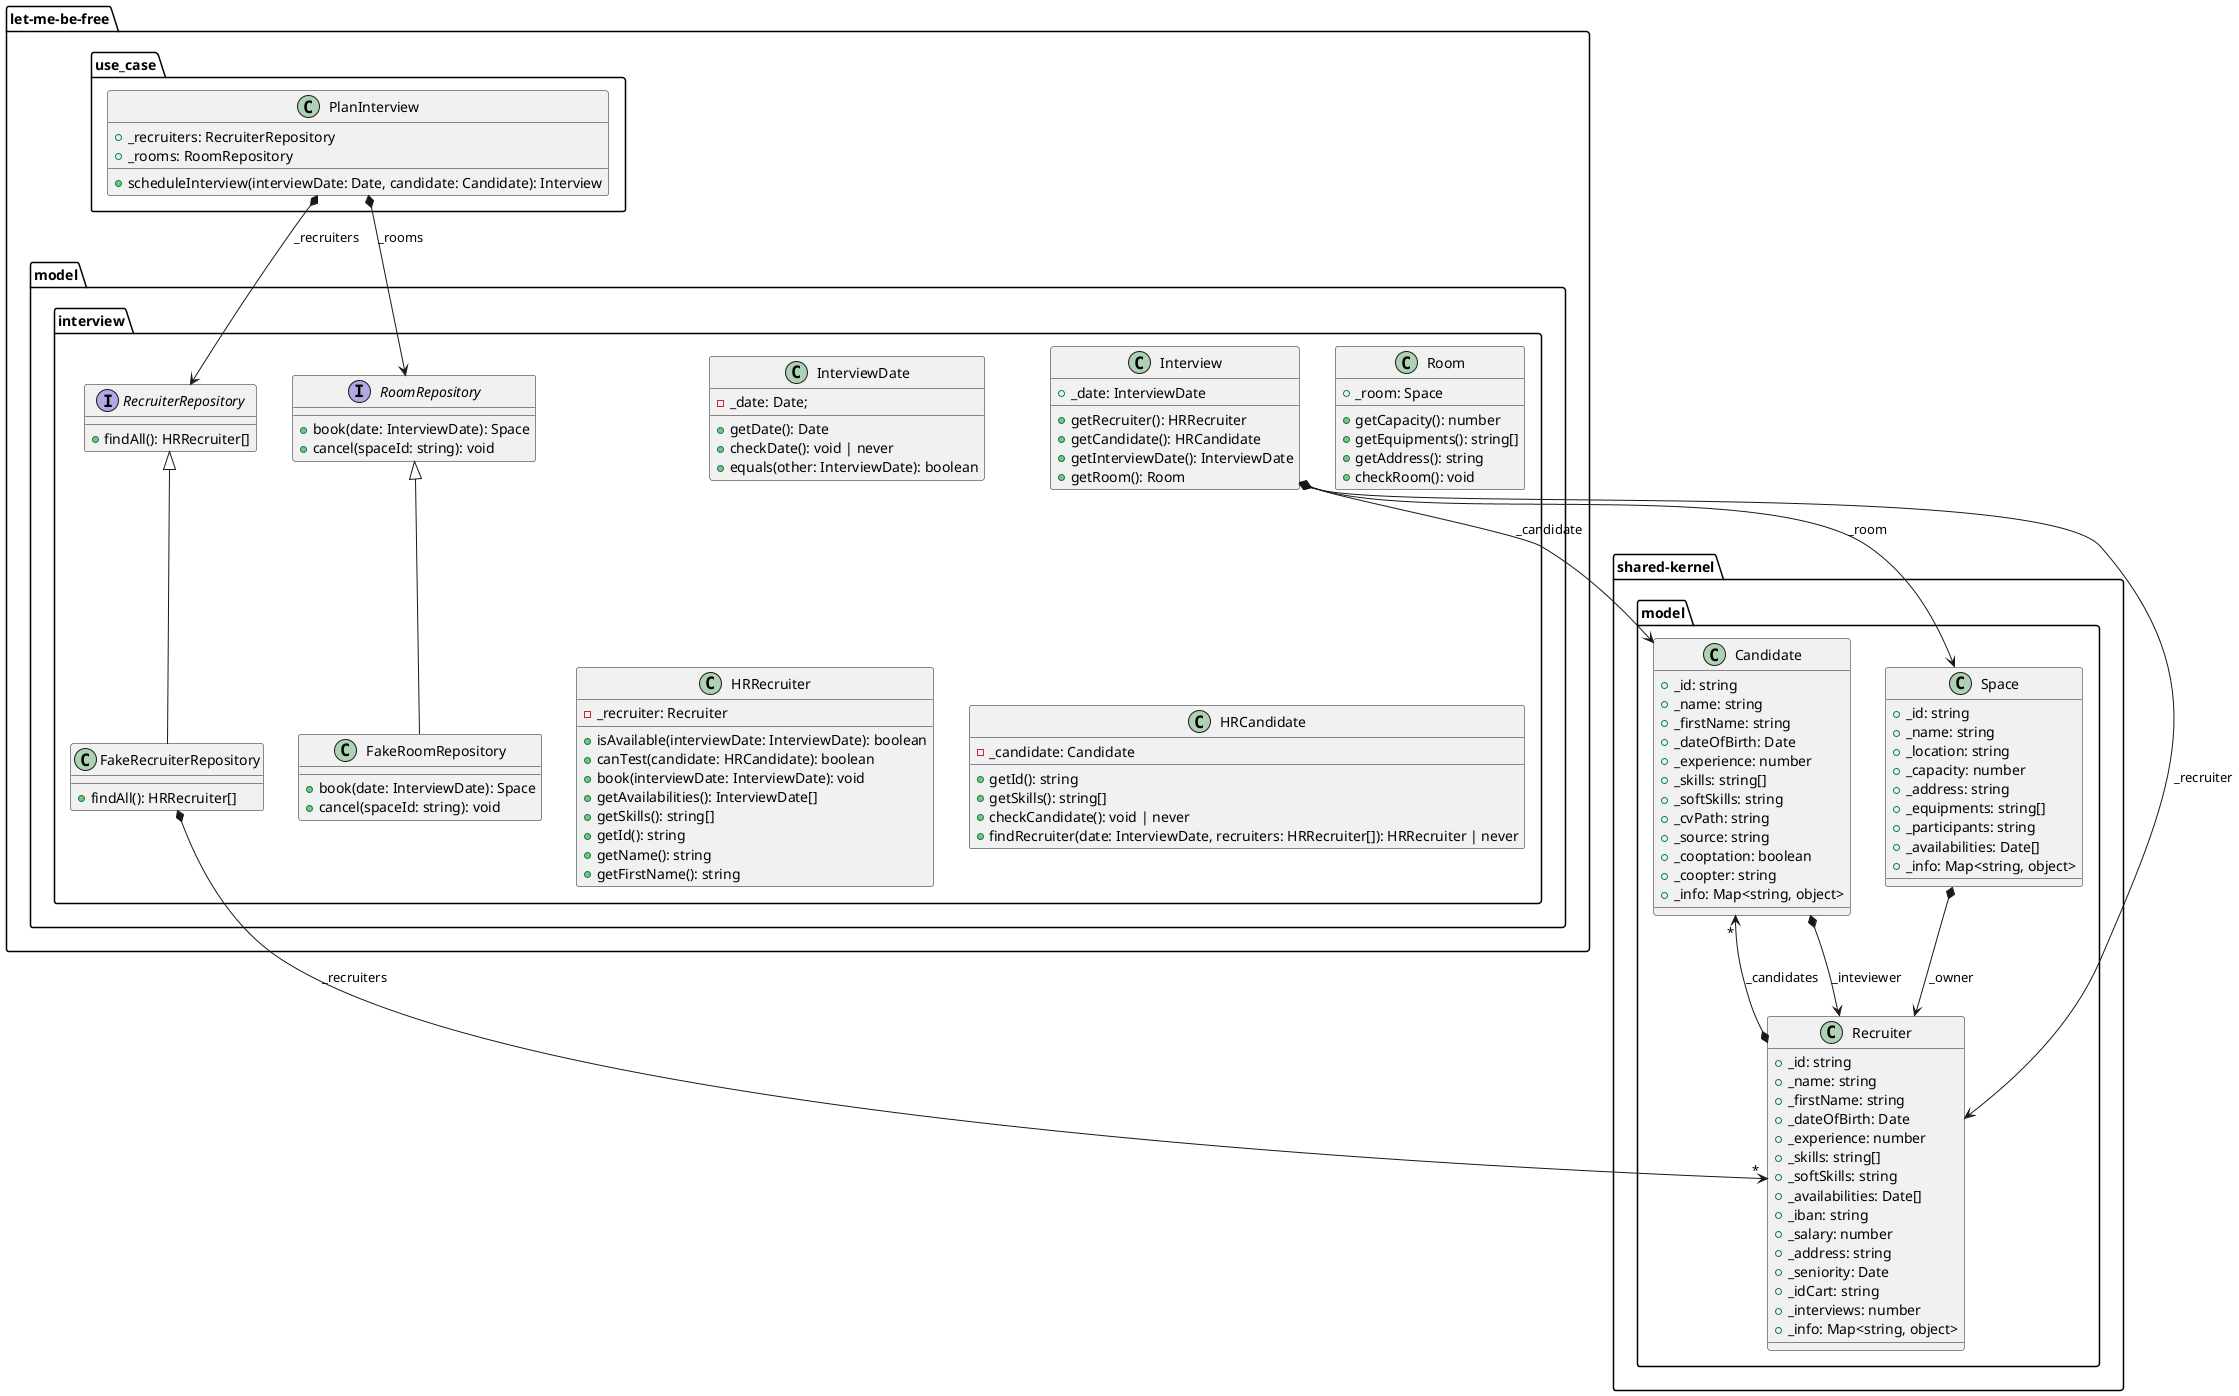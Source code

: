 @startuml name "Domain Model"

package "shared-kernel.model" {
    class Candidate {
        +_id: string
        +_name: string
        +_firstName: string
        +_dateOfBirth: Date
        +_experience: number
        +_skills: string[]
        +_softSkills: string
        +_cvPath: string
        +_source: string
        +_cooptation: boolean
        +_coopter: string
        +_info: Map<string, object>
    }

    class Recruiter {
        +_id: string
        +_name: string
        +_firstName: string
        +_dateOfBirth: Date
        +_experience: number
        +_skills: string[]
        +_softSkills: string
        +_availabilities: Date[]
        +_iban: string
        +_salary: number
        +_address: string
        +_seniority: Date
        +_idCart: string
        +_interviews: number
        +_info: Map<string, object>
    }

    class Space {
        +_id: string
        +_name: string
        +_location: string
        +_capacity: number
        +_address: string
        +_equipments: string[]
        +_participants: string
        +_availabilities: Date[]
        +_info: Map<string, object>
    }

    Space *--> Recruiter : _owner
    Recruiter <--* Candidate : _inteviewer
    Candidate "*" <--* Recruiter : _candidates
}

package "let-me-be-free.model.interview" {
    interface RecruiterRepository {
        +findAll(): HRRecruiter[]
    }

    interface RoomRepository {
        +book(date: InterviewDate): Space
        +cancel(spaceId: string): void
    }

    class Interview {
        +_date: InterviewDate
        + getRecruiter(): HRRecruiter
        + getCandidate(): HRCandidate
        + getInterviewDate(): InterviewDate
        + getRoom(): Room
    }

    class InterviewDate {
        -_date: Date;
        + getDate(): Date
        + checkDate(): void | never
        + equals(other: InterviewDate): boolean 
    }

    class Room {
        +_room: Space
        +getCapacity(): number
        +getEquipments(): string[]
        +getAddress(): string
        +checkRoom(): void
    }

    class HRRecruiter {
        -_recruiter: Recruiter
        + isAvailable(interviewDate: InterviewDate): boolean
        + canTest(candidate: HRCandidate): boolean
        + book(interviewDate: InterviewDate): void
        + getAvailabilities(): InterviewDate[]
        + getSkills(): string[]
        + getId(): string
        + getName(): string
        + getFirstName(): string
    }

    class HRCandidate {
        -_candidate: Candidate
        +getId(): string
        +getSkills(): string[]
        +checkCandidate(): void | never
        +findRecruiter(date: InterviewDate, recruiters: HRRecruiter[]): HRRecruiter | never

    }

    class FakeRoomRepository extends RoomRepository {
        +book(date: InterviewDate): Space
        +cancel(spaceId: string): void
    }

    class FakeRecruiterRepository extends RecruiterRepository {
        +findAll(): HRRecruiter[]
    }

    FakeRecruiterRepository *--> "*" Recruiter : _recruiters
    Interview *--> Recruiter : _recruiter
    Interview *--> Candidate : _candidate
    Interview *--> Space : _room
}

package "let-me-be-free.use_case" {
    class PlanInterview {
        +_recruiters: RecruiterRepository
        +_rooms: RoomRepository
        +scheduleInterview(interviewDate: Date, candidate: Candidate): Interview
    }

    PlanInterview *--> RecruiterRepository : _recruiters
    PlanInterview *--> RoomRepository : _rooms
}
@enduml